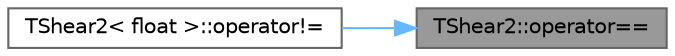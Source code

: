 digraph "TShear2::operator=="
{
 // INTERACTIVE_SVG=YES
 // LATEX_PDF_SIZE
  bgcolor="transparent";
  edge [fontname=Helvetica,fontsize=10,labelfontname=Helvetica,labelfontsize=10];
  node [fontname=Helvetica,fontsize=10,shape=box,height=0.2,width=0.4];
  rankdir="RL";
  Node1 [id="Node000001",label="TShear2::operator==",height=0.2,width=0.4,color="gray40", fillcolor="grey60", style="filled", fontcolor="black",tooltip="Equality."];
  Node1 -> Node2 [id="edge1_Node000001_Node000002",dir="back",color="steelblue1",style="solid",tooltip=" "];
  Node2 [id="Node000002",label="TShear2\< float \>::operator!=",height=0.2,width=0.4,color="grey40", fillcolor="white", style="filled",URL="$d2/dbb/classTShear2.html#ab32e43125ad15dfa448f95b01ec81fc2",tooltip=" "];
}
